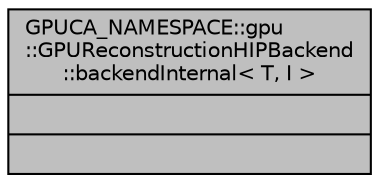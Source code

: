 digraph "GPUCA_NAMESPACE::gpu::GPUReconstructionHIPBackend::backendInternal&lt; T, I &gt;"
{
 // INTERACTIVE_SVG=YES
  bgcolor="transparent";
  edge [fontname="Helvetica",fontsize="10",labelfontname="Helvetica",labelfontsize="10"];
  node [fontname="Helvetica",fontsize="10",shape=record];
  Node1 [label="{GPUCA_NAMESPACE::gpu\l::GPUReconstructionHIPBackend\l::backendInternal\< T, I \>\n||}",height=0.2,width=0.4,color="black", fillcolor="grey75", style="filled", fontcolor="black"];
}
